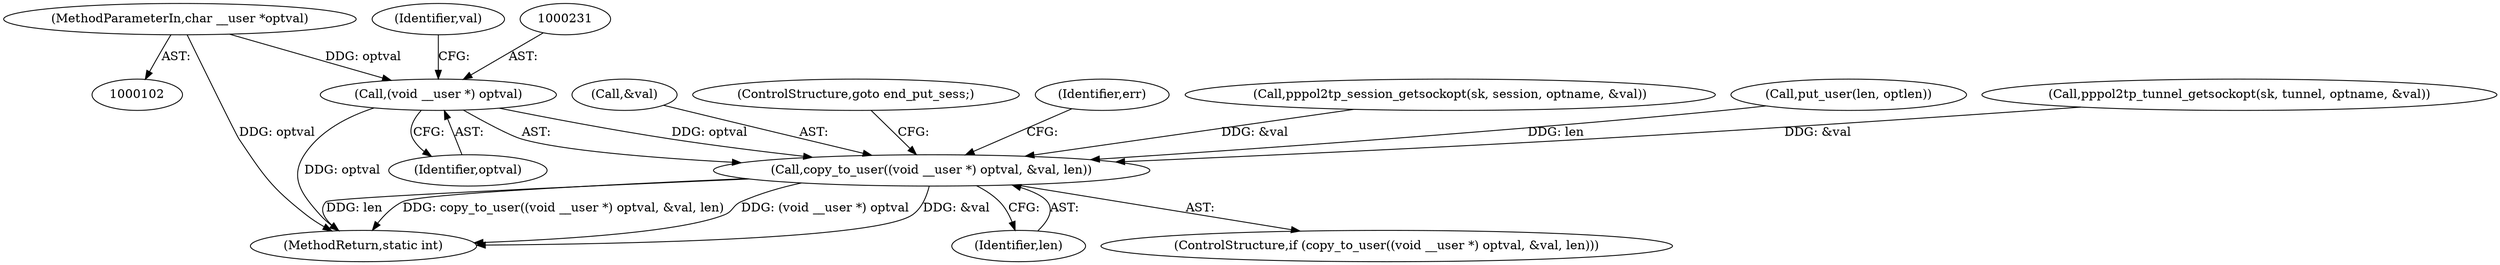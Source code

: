 digraph "0_linux_3cf521f7dc87c031617fd47e4b7aa2593c2f3daf@pointer" {
"1000106" [label="(MethodParameterIn,char __user *optval)"];
"1000230" [label="(Call,(void __user *) optval)"];
"1000229" [label="(Call,copy_to_user((void __user *) optval, &val, len))"];
"1000106" [label="(MethodParameterIn,char __user *optval)"];
"1000233" [label="(Call,&val)"];
"1000228" [label="(ControlStructure,if (copy_to_user((void __user *) optval, &val, len)))"];
"1000232" [label="(Identifier,optval)"];
"1000230" [label="(Call,(void __user *) optval)"];
"1000234" [label="(Identifier,val)"];
"1000229" [label="(Call,copy_to_user((void __user *) optval, &val, len))"];
"1000246" [label="(MethodReturn,static int)"];
"1000236" [label="(ControlStructure,goto end_put_sess;)"];
"1000238" [label="(Identifier,err)"];
"1000213" [label="(Call,pppol2tp_session_getsockopt(sk, session, optname, &val))"];
"1000235" [label="(Identifier,len)"];
"1000224" [label="(Call,put_user(len, optlen))"];
"1000200" [label="(Call,pppol2tp_tunnel_getsockopt(sk, tunnel, optname, &val))"];
"1000106" -> "1000102"  [label="AST: "];
"1000106" -> "1000246"  [label="DDG: optval"];
"1000106" -> "1000230"  [label="DDG: optval"];
"1000230" -> "1000229"  [label="AST: "];
"1000230" -> "1000232"  [label="CFG: "];
"1000231" -> "1000230"  [label="AST: "];
"1000232" -> "1000230"  [label="AST: "];
"1000234" -> "1000230"  [label="CFG: "];
"1000230" -> "1000246"  [label="DDG: optval"];
"1000230" -> "1000229"  [label="DDG: optval"];
"1000229" -> "1000228"  [label="AST: "];
"1000229" -> "1000235"  [label="CFG: "];
"1000233" -> "1000229"  [label="AST: "];
"1000235" -> "1000229"  [label="AST: "];
"1000236" -> "1000229"  [label="CFG: "];
"1000238" -> "1000229"  [label="CFG: "];
"1000229" -> "1000246"  [label="DDG: &val"];
"1000229" -> "1000246"  [label="DDG: len"];
"1000229" -> "1000246"  [label="DDG: copy_to_user((void __user *) optval, &val, len)"];
"1000229" -> "1000246"  [label="DDG: (void __user *) optval"];
"1000213" -> "1000229"  [label="DDG: &val"];
"1000200" -> "1000229"  [label="DDG: &val"];
"1000224" -> "1000229"  [label="DDG: len"];
}

